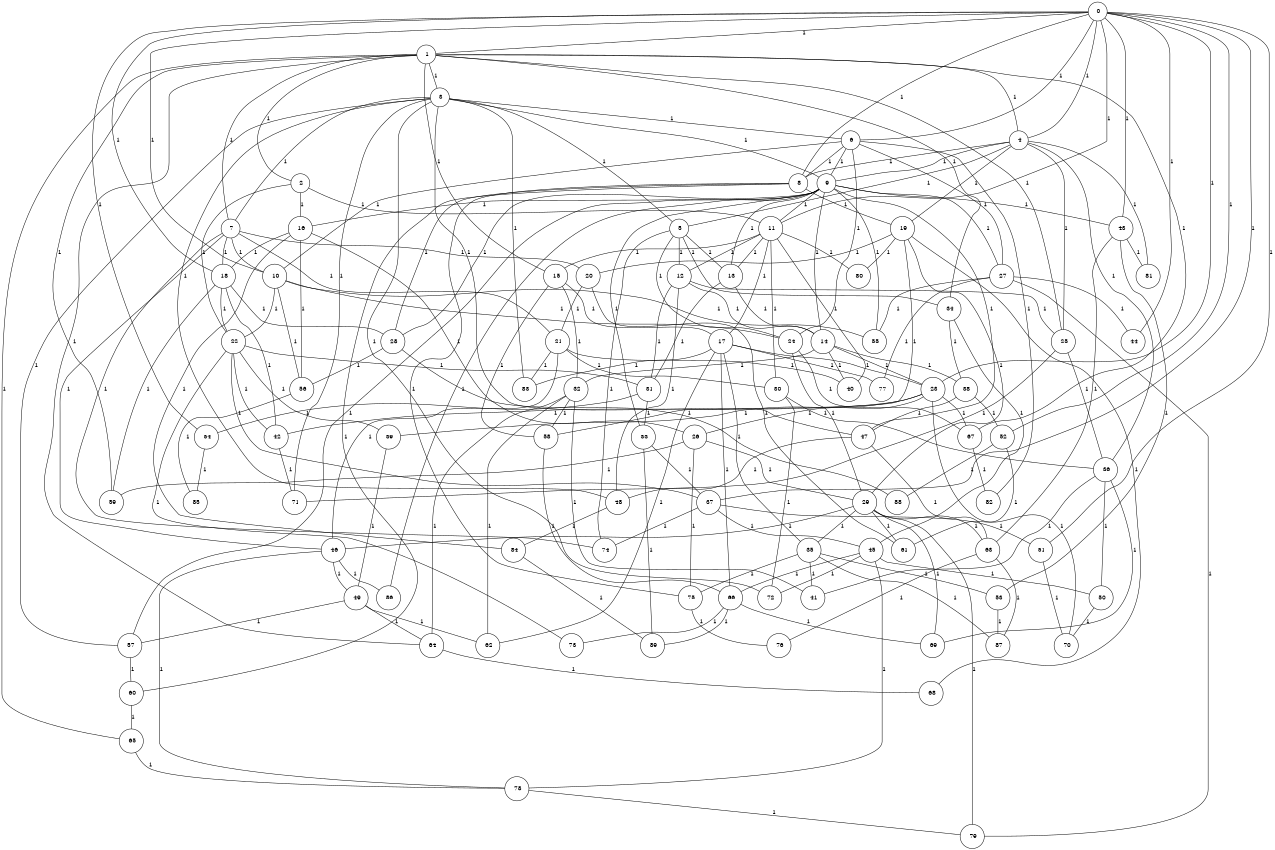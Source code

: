 graph G {
size="8.5,11;"
ratio = "expand;"
fixedsize="true;"
overlap="scale;"
node[shape=circle,width=.12,hight=.12,fontsize=12]
edge[fontsize=12]

0[label=" 0" color=black, pos="0.8690307,1.4737238!"];
1[label=" 1" color=black, pos="0.5055594,1.6660718!"];
2[label=" 2" color=black, pos="1.0420946,2.7631486!"];
3[label=" 3" color=black, pos="0.92368519,1.2566896!"];
4[label=" 4" color=black, pos="0.9439839,1.9458636!"];
5[label=" 5" color=black, pos="2.9066858,2.3300405!"];
6[label=" 6" color=black, pos="2.0643942,2.1392184!"];
7[label=" 7" color=black, pos="2.0968803,2.5653586!"];
8[label=" 8" color=black, pos="0.89376649,2.4488542!"];
9[label=" 9" color=black, pos="2.3047955,2.6222335!"];
10[label=" 10" color=black, pos="2.1596622,1.2652517!"];
11[label=" 11" color=black, pos="0.81982998,0.26558644!"];
12[label=" 12" color=black, pos="1.9933321,1.5767683!"];
13[label=" 13" color=black, pos="1.3585726,1.8216176!"];
14[label=" 14" color=black, pos="1.0625878,0.23655893!"];
15[label=" 15" color=black, pos="0.36669094,2.1253791!"];
16[label=" 16" color=black, pos="2.8409999,1.6597833!"];
17[label=" 17" color=black, pos="2.6891594,2.4926856!"];
18[label=" 18" color=black, pos="0.66739891,1.932169!"];
19[label=" 19" color=black, pos="0.27987858,2.2510428!"];
20[label=" 20" color=black, pos="0.40920549,0.17322855!"];
21[label=" 21" color=black, pos="2.7346198,0.1907449!"];
22[label=" 22" color=black, pos="0.95568202,1.9566757!"];
23[label=" 23" color=black, pos="2.2292214,2.5828304!"];
24[label=" 24" color=black, pos="2.6562881,1.2160167!"];
25[label=" 25" color=black, pos="0.52463056,1.194269!"];
26[label=" 26" color=black, pos="2.4666396,0.67925837!"];
27[label=" 27" color=black, pos="2.3241935,1.0197289!"];
28[label=" 28" color=black, pos="2.7581122,0.50117703!"];
29[label=" 29" color=black, pos="1.1878035,2.2899396!"];
30[label=" 30" color=black, pos="1.1192258,0.46585851!"];
31[label=" 31" color=black, pos="1.3286701,2.4186684!"];
32[label=" 32" color=black, pos="2.2913026,2.3304056!"];
33[label=" 33" color=black, pos="2.3433874,0.0079626855!"];
34[label=" 34" color=black, pos="0.65111268,0.55654528!"];
35[label=" 35" color=black, pos="2.6175222,2.7087051!"];
36[label=" 36" color=black, pos="0.76923157,2.8683663!"];
37[label=" 37" color=black, pos="0.90180404,2.1005206!"];
38[label=" 38" color=black, pos="0.40492112,1.3694769!"];
39[label=" 39" color=black, pos="2.6150681,2.7185493!"];
40[label=" 40" color=black, pos="0.42283045,1.7223039!"];
41[label=" 41" color=black, pos="0.57362958,1.576245!"];
42[label=" 42" color=black, pos="1.4174877,0.2000484!"];
43[label=" 43" color=black, pos="0.70906439,1.4106442!"];
44[label=" 44" color=black, pos="1.1186356,1.435331!"];
45[label=" 45" color=black, pos="0.43731638,2.0414694!"];
46[label=" 46" color=black, pos="1.1022308,0.57582868!"];
47[label=" 47" color=black, pos="1.1990917,1.6236696!"];
48[label=" 48" color=black, pos="0.34333295,1.3881401!"];
49[label=" 49" color=black, pos="2.0762401,2.1417048!"];
50[label=" 50" color=black, pos="0.097175248,0.52873766!"];
51[label=" 51" color=black, pos="0.25050668,0.28453559!"];
52[label=" 52" color=black, pos="0.21839239,0.38958193!"];
53[label=" 53" color=black, pos="2.2557183,0.49794627!"];
54[label=" 54" color=black, pos="2.8419977,0.075248088!"];
55[label=" 55" color=black, pos="1.368153,2.6630116!"];
56[label=" 56" color=black, pos="0.044891253,0.62844844!"];
57[label=" 57" color=black, pos="1.0155367,2.6148592!"];
58[label=" 58" color=black, pos="0.11190643,1.9189516!"];
59[label=" 59" color=black, pos="2.0829787,0.7315554!"];
60[label=" 60" color=black, pos="1.9233538,2.9570799!"];
61[label=" 61" color=black, pos="1.5521887,2.5370213!"];
62[label=" 62" color=black, pos="0.52880112,1.4352759!"];
63[label=" 63" color=black, pos="1.3111871,1.60844!"];
64[label=" 64" color=black, pos="0.14943924,2.4772098!"];
65[label=" 65" color=black, pos="1.0070417,0.2776879!"];
66[label=" 66" color=black, pos="2.2356658,0.48136123!"];
67[label=" 67" color=black, pos="1.4001267,2.6200157!"];
68[label=" 68" color=black, pos="2.334054,2.5025526!"];
69[label=" 69" color=black, pos="1.0321217,0.28042909!"];
70[label=" 70" color=black, pos="1.6518433,0.45787694!"];
71[label=" 71" color=black, pos="2.8139925,1.3191088!"];
72[label=" 72" color=black, pos="0.30320539,2.1284077!"];
73[label=" 73" color=black, pos="0.8883875,1.4291952!"];
74[label=" 74" color=black, pos="1.6027351,1.4426979!"];
75[label=" 75" color=black, pos="1.123473,2.3263422!"];
76[label=" 76" color=black, pos="1.6398091,2.3437696!"];
77[label=" 77" color=black, pos="2.8684687,1.2328537!"];
78[label=" 78" color=black, pos="0.33990373,2.4833424!"];
79[label=" 79" color=black, pos="1.7570476,2.1173281!"];
80[label=" 80" color=black, pos="0.59876974,2.3705001!"];
81[label=" 81" color=black, pos="1.6518314,0.61121057!"];
82[label=" 82" color=black, pos="0.71025169,0.25742828!"];
83[label=" 83" color=black, pos="2.116622,2.2912517!"];
84[label=" 84" color=black, pos="0.41266531,2.428362!"];
85[label=" 85" color=black, pos="0.25922011,1.801446!"];
86[label=" 86" color=black, pos="1.3519464,1.7530201!"];
87[label=" 87" color=black, pos="0.087239672,0.16924696!"];
88[label=" 88" color=black, pos="2.116084,2.1731667!"];
89[label=" 89" color=black, pos="1.3394423,0.022481913!"];
0--1[label="1"]
0--4[label="1"]
0--6[label="1"]
0--8[label="1"]
0--10[label="1"]
0--11[label="1"]
0--18[label="1"]
0--23[label="1"]
0--37[label="1"]
0--43[label="1"]
0--44[label="1"]
0--51[label="1"]
0--52[label="1"]
0--54[label="1"]
1--2[label="1"]
1--3[label="1"]
1--4[label="1"]
1--7[label="1"]
1--15[label="1"]
1--25[label="1"]
1--34[label="1"]
1--59[label="1"]
1--64[label="1"]
1--65[label="1"]
1--67[label="1"]
2--11[label="1"]
2--16[label="1"]
2--22[label="1"]
3--5[label="1"]
3--6[label="1"]
3--7[label="1"]
3--9[label="1"]
3--47[label="1"]
3--48[label="1"]
3--57[label="1"]
3--71[label="1"]
3--72[label="1"]
3--83[label="1"]
4--5[label="1"]
4--8[label="1"]
4--9[label="1"]
4--19[label="1"]
4--25[label="1"]
4--36[label="1"]
4--81[label="1"]
5--12[label="1"]
5--13[label="1"]
5--24[label="1"]
5--34[label="1"]
5--74[label="1"]
6--8[label="1"]
6--9[label="1"]
6--10[label="1"]
6--24[label="1"]
6--27[label="1"]
6--82[label="1"]
7--10[label="1"]
7--18[label="1"]
7--20[label="1"]
7--21[label="1"]
7--46[label="1"]
7--74[label="1"]
8--19[label="1"]
8--28[label="1"]
8--60[label="1"]
8--75[label="1"]
9--11[label="1"]
9--13[label="1"]
9--14[label="1"]
9--16[label="1"]
9--27[label="1"]
9--28[label="1"]
9--33[label="1"]
9--43[label="1"]
9--47[label="1"]
9--55[label="1"]
9--57[label="1"]
9--86[label="1"]
10--22[label="1"]
10--24[label="1"]
10--55[label="1"]
10--56[label="1"]
11--12[label="1"]
11--13[label="1"]
11--15[label="1"]
11--17[label="1"]
11--30[label="1"]
11--40[label="1"]
11--80[label="1"]
12--14[label="1"]
12--25[label="1"]
12--31[label="1"]
12--48[label="1"]
13--14[label="1"]
13--31[label="1"]
14--23[label="1"]
14--32[label="1"]
14--38[label="1"]
14--40[label="1"]
15--17[label="1"]
15--32[label="1"]
15--58[label="1"]
16--18[label="1"]
16--26[label="1"]
16--56[label="1"]
16--84[label="1"]
17--23[label="1"]
17--35[label="1"]
17--62[label="1"]
17--66[label="1"]
17--77[label="1"]
17--83[label="1"]
18--22[label="1"]
18--28[label="1"]
18--42[label="1"]
18--59[label="1"]
19--20[label="1"]
19--29[label="1"]
19--58[label="1"]
19--68[label="1"]
19--80[label="1"]
20--21[label="1"]
20--61[label="1"]
21--30[label="1"]
21--40[label="1"]
21--46[label="1"]
21--83[label="1"]
22--31[label="1"]
22--37[label="1"]
22--39[label="1"]
22--42[label="1"]
22--73[label="1"]
23--26[label="1"]
23--39[label="1"]
23--42[label="1"]
23--67[label="1"]
23--70[label="1"]
24--29[label="1"]
24--67[label="1"]
25--36[label="1"]
25--71[label="1"]
26--29[label="1"]
26--59[label="1"]
26--75[label="1"]
27--44[label="1"]
27--55[label="1"]
27--77[label="1"]
27--79[label="1"]
28--56[label="1"]
28--88[label="1"]
29--35[label="1"]
29--46[label="1"]
29--61[label="1"]
29--63[label="1"]
29--69[label="1"]
29--79[label="1"]
30--36[label="1"]
30--72[label="1"]
31--33[label="1"]
31--54[label="1"]
32--41[label="1"]
32--58[label="1"]
32--62[label="1"]
32--64[label="1"]
33--37[label="1"]
33--89[label="1"]
34--38[label="1"]
34--45[label="1"]
35--41[label="1"]
35--53[label="1"]
35--75[label="1"]
35--87[label="1"]
36--41[label="1"]
36--50[label="1"]
36--69[label="1"]
37--45[label="1"]
37--51[label="1"]
37--74[label="1"]
38--47[label="1"]
38--52[label="1"]
39--49[label="1"]
42--71[label="1"]
43--53[label="1"]
43--63[label="1"]
43--81[label="1"]
45--50[label="1"]
45--66[label="1"]
45--72[label="1"]
45--78[label="1"]
46--49[label="1"]
46--78[label="1"]
46--86[label="1"]
47--48[label="1"]
47--63[label="1"]
48--84[label="1"]
49--57[label="1"]
49--62[label="1"]
49--64[label="1"]
50--70[label="1"]
51--70[label="1"]
52--61[label="1"]
52--88[label="1"]
53--87[label="1"]
54--85[label="1"]
56--85[label="1"]
57--60[label="1"]
58--66[label="1"]
60--65[label="1"]
63--76[label="1"]
63--87[label="1"]
64--68[label="1"]
65--78[label="1"]
66--69[label="1"]
66--73[label="1"]
66--89[label="1"]
67--82[label="1"]
75--76[label="1"]
78--79[label="1"]
84--89[label="1"]

}
